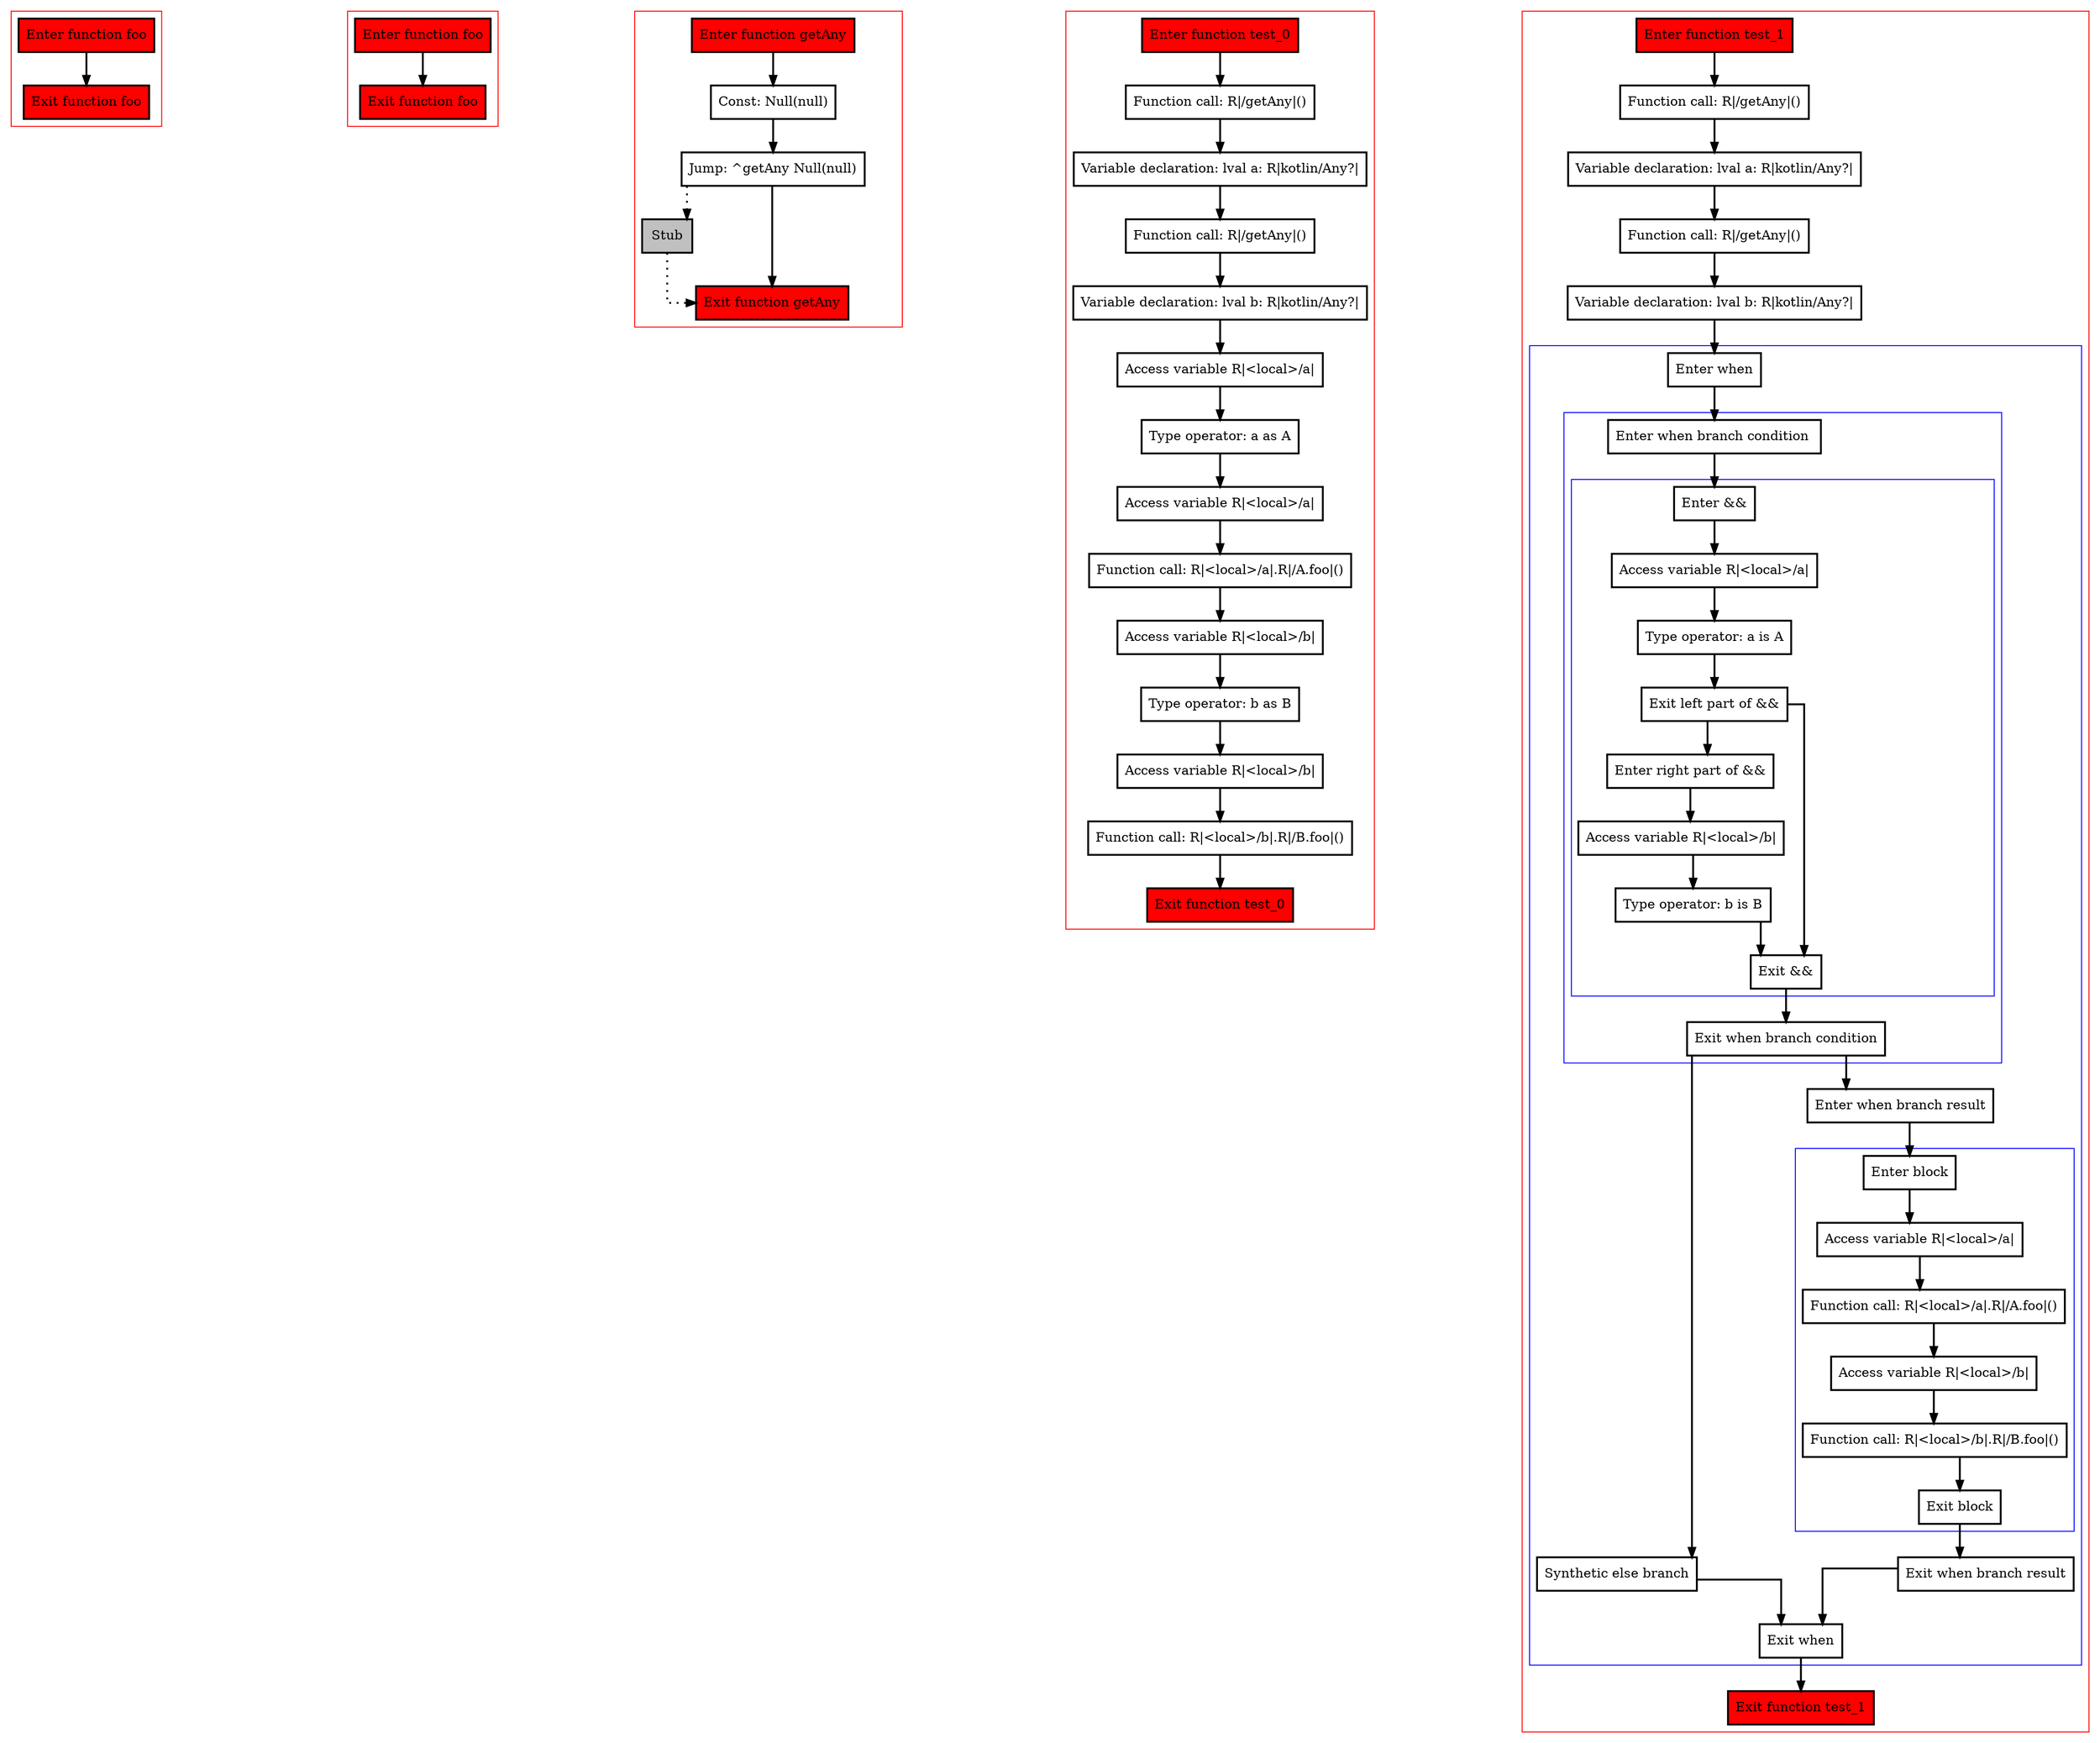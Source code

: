 digraph multipleCasts_kt {
    graph [splines=ortho nodesep=3]
    node [shape=box penwidth=2]
    edge [penwidth=2]

    subgraph cluster_0 {
        color=red
        0 [label="Enter function foo" style="filled" fillcolor=red];
        1 [label="Exit function foo" style="filled" fillcolor=red];
    }

    0 -> {1};

    subgraph cluster_1 {
        color=red
        2 [label="Enter function foo" style="filled" fillcolor=red];
        3 [label="Exit function foo" style="filled" fillcolor=red];
    }

    2 -> {3};

    subgraph cluster_2 {
        color=red
        4 [label="Enter function getAny" style="filled" fillcolor=red];
        5 [label="Const: Null(null)"];
        6 [label="Jump: ^getAny Null(null)"];
        7 [label="Stub" style="filled" fillcolor=gray];
        8 [label="Exit function getAny" style="filled" fillcolor=red];
    }

    4 -> {5};
    5 -> {6};
    6 -> {8};
    6 -> {7} [style=dotted];
    7 -> {8} [style=dotted];

    subgraph cluster_3 {
        color=red
        9 [label="Enter function test_0" style="filled" fillcolor=red];
        10 [label="Function call: R|/getAny|()"];
        11 [label="Variable declaration: lval a: R|kotlin/Any?|"];
        12 [label="Function call: R|/getAny|()"];
        13 [label="Variable declaration: lval b: R|kotlin/Any?|"];
        14 [label="Access variable R|<local>/a|"];
        15 [label="Type operator: a as A"];
        16 [label="Access variable R|<local>/a|"];
        17 [label="Function call: R|<local>/a|.R|/A.foo|()"];
        18 [label="Access variable R|<local>/b|"];
        19 [label="Type operator: b as B"];
        20 [label="Access variable R|<local>/b|"];
        21 [label="Function call: R|<local>/b|.R|/B.foo|()"];
        22 [label="Exit function test_0" style="filled" fillcolor=red];
    }

    9 -> {10};
    10 -> {11};
    11 -> {12};
    12 -> {13};
    13 -> {14};
    14 -> {15};
    15 -> {16};
    16 -> {17};
    17 -> {18};
    18 -> {19};
    19 -> {20};
    20 -> {21};
    21 -> {22};

    subgraph cluster_4 {
        color=red
        23 [label="Enter function test_1" style="filled" fillcolor=red];
        24 [label="Function call: R|/getAny|()"];
        25 [label="Variable declaration: lval a: R|kotlin/Any?|"];
        26 [label="Function call: R|/getAny|()"];
        27 [label="Variable declaration: lval b: R|kotlin/Any?|"];
        subgraph cluster_5 {
            color=blue
            28 [label="Enter when"];
            subgraph cluster_6 {
                color=blue
                29 [label="Enter when branch condition "];
                subgraph cluster_7 {
                    color=blue
                    30 [label="Enter &&"];
                    31 [label="Access variable R|<local>/a|"];
                    32 [label="Type operator: a is A"];
                    33 [label="Exit left part of &&"];
                    34 [label="Enter right part of &&"];
                    35 [label="Access variable R|<local>/b|"];
                    36 [label="Type operator: b is B"];
                    37 [label="Exit &&"];
                }
                38 [label="Exit when branch condition"];
            }
            39 [label="Synthetic else branch"];
            40 [label="Enter when branch result"];
            subgraph cluster_8 {
                color=blue
                41 [label="Enter block"];
                42 [label="Access variable R|<local>/a|"];
                43 [label="Function call: R|<local>/a|.R|/A.foo|()"];
                44 [label="Access variable R|<local>/b|"];
                45 [label="Function call: R|<local>/b|.R|/B.foo|()"];
                46 [label="Exit block"];
            }
            47 [label="Exit when branch result"];
            48 [label="Exit when"];
        }
        49 [label="Exit function test_1" style="filled" fillcolor=red];
    }

    23 -> {24};
    24 -> {25};
    25 -> {26};
    26 -> {27};
    27 -> {28};
    28 -> {29};
    29 -> {30};
    30 -> {31};
    31 -> {32};
    32 -> {33};
    33 -> {37 34};
    34 -> {35};
    35 -> {36};
    36 -> {37};
    37 -> {38};
    38 -> {40 39};
    39 -> {48};
    40 -> {41};
    41 -> {42};
    42 -> {43};
    43 -> {44};
    44 -> {45};
    45 -> {46};
    46 -> {47};
    47 -> {48};
    48 -> {49};

}
